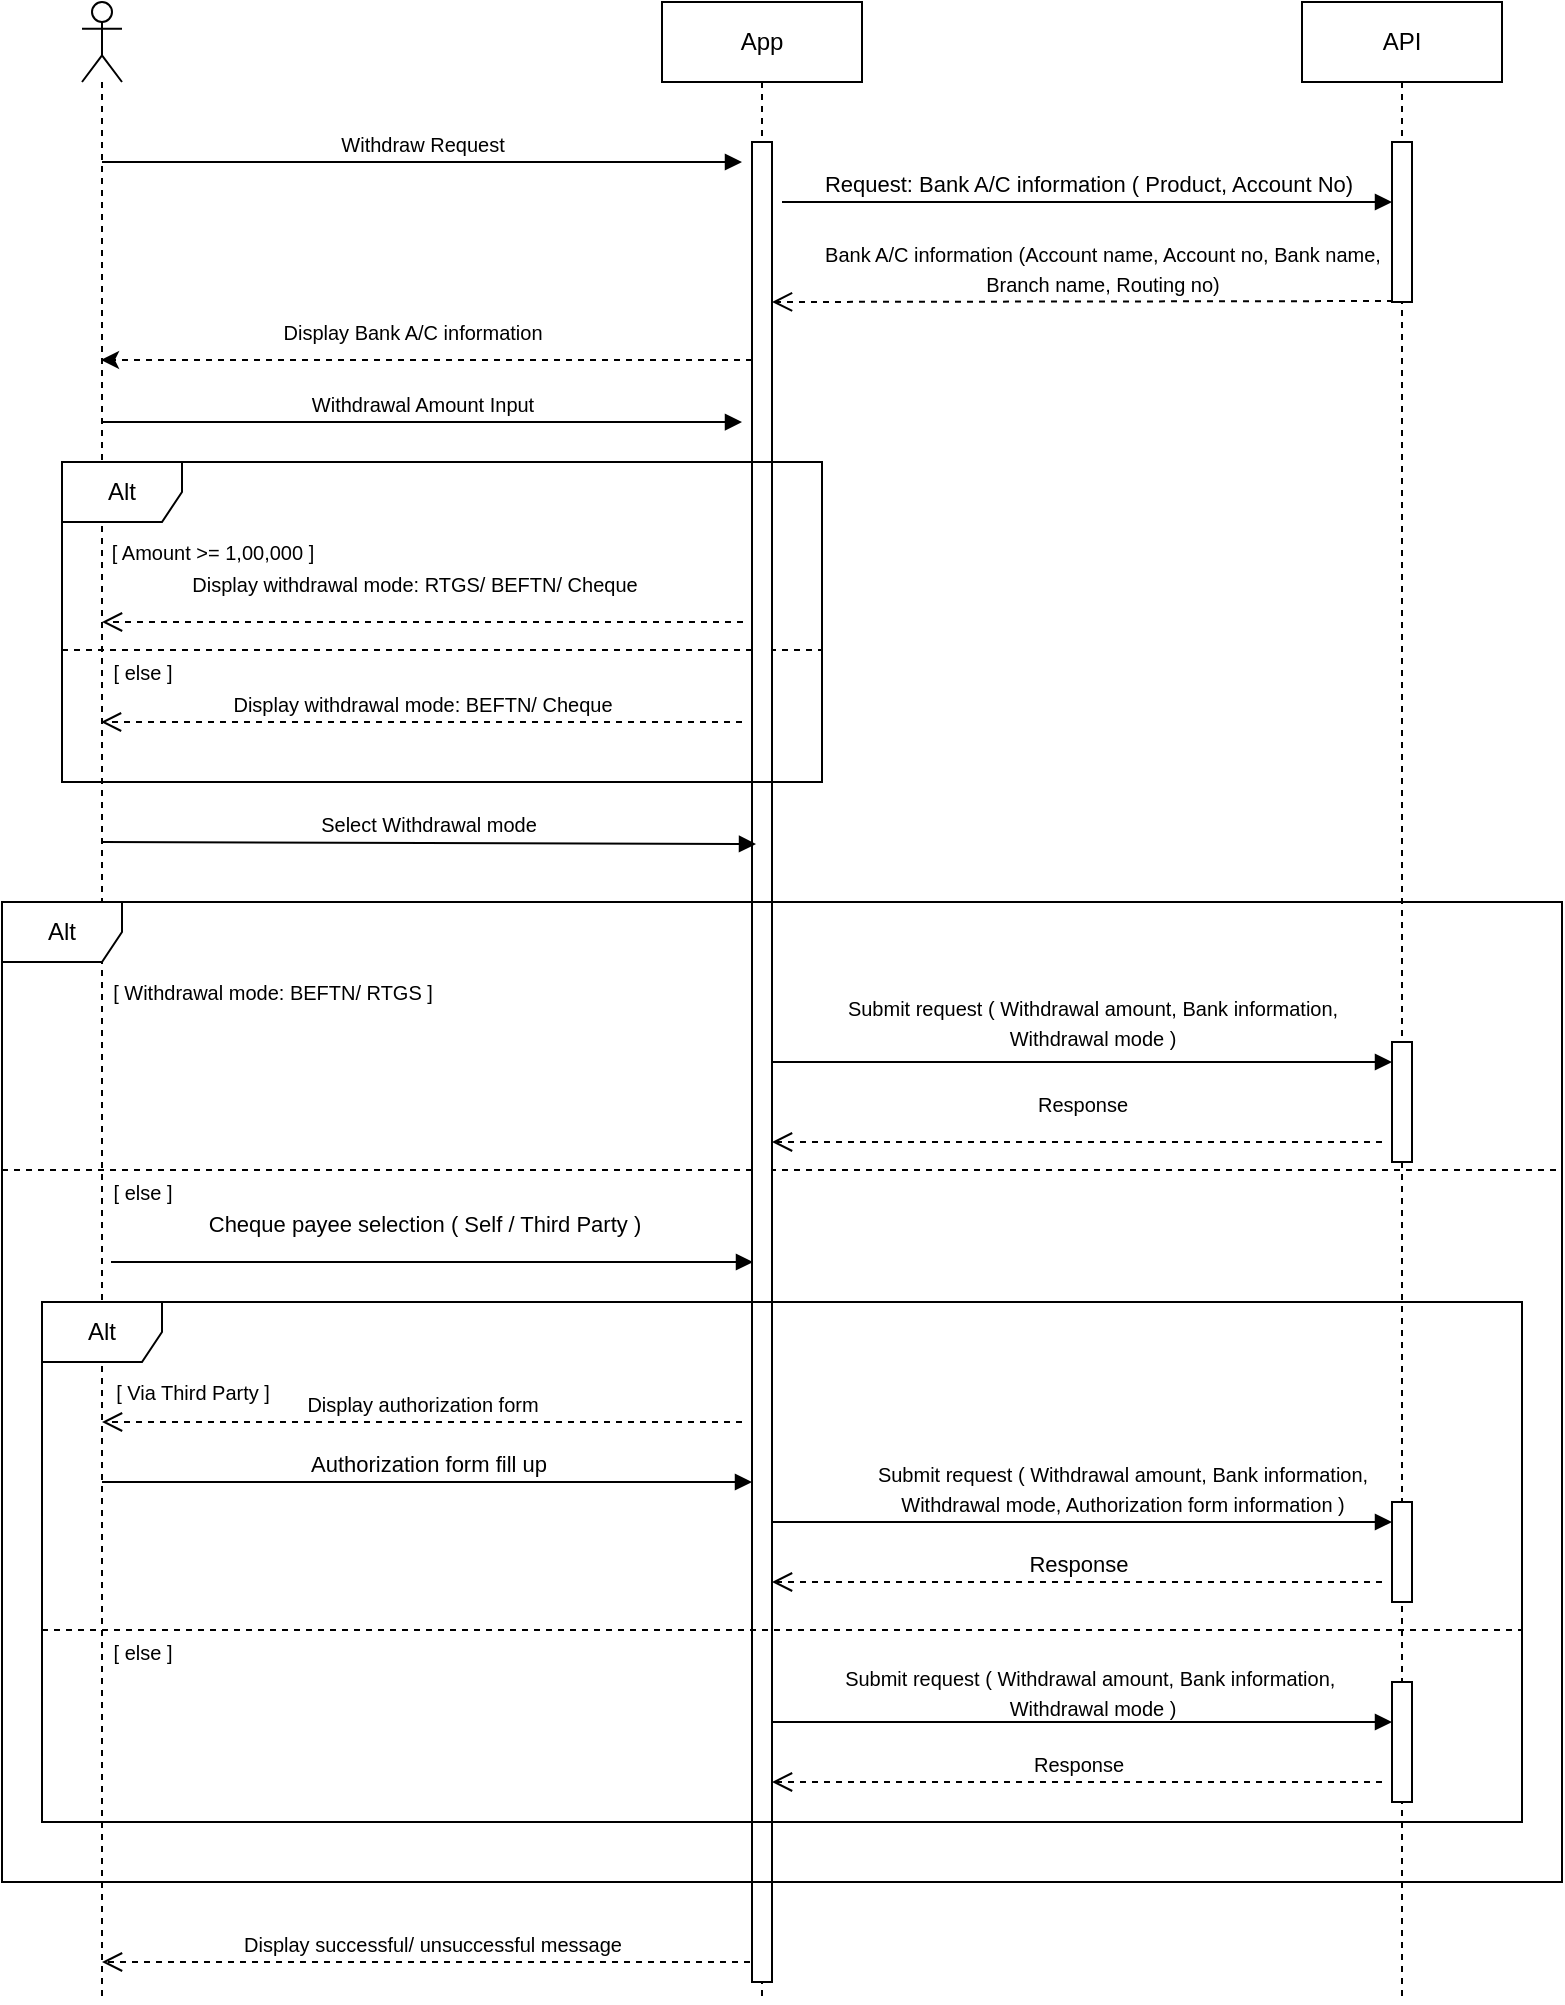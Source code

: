 <mxfile version="24.7.5">
  <diagram name="Page-1" id="2YBvvXClWsGukQMizWep">
    <mxGraphModel dx="1434" dy="780" grid="1" gridSize="10" guides="1" tooltips="1" connect="1" arrows="1" fold="1" page="1" pageScale="1" pageWidth="850" pageHeight="1100" math="0" shadow="0">
      <root>
        <mxCell id="0" />
        <mxCell id="1" parent="0" />
        <mxCell id="H9_4wdnQaWu5EiNkPN5X-51" value="&lt;font style=&quot;font-size: 10px;&quot;&gt;Display successful/ unsuccessful message&lt;/font&gt;" style="html=1;verticalAlign=bottom;endArrow=open;dashed=1;endSize=8;curved=0;rounded=0;" parent="1" target="H9_4wdnQaWu5EiNkPN5X-8" edge="1">
          <mxGeometry relative="1" as="geometry">
            <mxPoint x="420" y="1060" as="sourcePoint" />
            <mxPoint x="340" y="1060" as="targetPoint" />
          </mxGeometry>
        </mxCell>
        <mxCell id="H9_4wdnQaWu5EiNkPN5X-35" value="" style="line;strokeWidth=1;fillColor=none;align=left;verticalAlign=middle;spacingTop=-1;spacingLeft=3;spacingRight=3;rotatable=0;labelPosition=right;points=[];portConstraint=eastwest;strokeColor=inherit;dashed=1;" parent="1" vertex="1">
          <mxGeometry x="40" y="660" width="780" height="8" as="geometry" />
        </mxCell>
        <mxCell id="H9_4wdnQaWu5EiNkPN5X-25" value="" style="line;strokeWidth=1;fillColor=none;align=left;verticalAlign=middle;spacingTop=-1;spacingLeft=3;spacingRight=3;rotatable=0;labelPosition=right;points=[];portConstraint=eastwest;strokeColor=inherit;dashed=1;" parent="1" vertex="1">
          <mxGeometry x="70" y="400" width="380" height="8" as="geometry" />
        </mxCell>
        <mxCell id="H9_4wdnQaWu5EiNkPN5X-8" value="" style="shape=umlLifeline;perimeter=lifelinePerimeter;whiteSpace=wrap;html=1;container=1;dropTarget=0;collapsible=0;recursiveResize=0;outlineConnect=0;portConstraint=eastwest;newEdgeStyle={&quot;curved&quot;:0,&quot;rounded&quot;:0};participant=umlActor;" parent="1" vertex="1">
          <mxGeometry x="80" y="80" width="20" height="1000" as="geometry" />
        </mxCell>
        <mxCell id="H9_4wdnQaWu5EiNkPN5X-9" value="App" style="shape=umlLifeline;perimeter=lifelinePerimeter;whiteSpace=wrap;html=1;container=1;dropTarget=0;collapsible=0;recursiveResize=0;outlineConnect=0;portConstraint=eastwest;newEdgeStyle={&quot;curved&quot;:0,&quot;rounded&quot;:0};" parent="1" vertex="1">
          <mxGeometry x="370" y="80" width="100" height="1000" as="geometry" />
        </mxCell>
        <mxCell id="H9_4wdnQaWu5EiNkPN5X-11" value="" style="html=1;points=[[0,0,0,0,5],[0,1,0,0,-5],[1,0,0,0,5],[1,1,0,0,-5]];perimeter=orthogonalPerimeter;outlineConnect=0;targetShapes=umlLifeline;portConstraint=eastwest;newEdgeStyle={&quot;curved&quot;:0,&quot;rounded&quot;:0};" parent="H9_4wdnQaWu5EiNkPN5X-9" vertex="1">
          <mxGeometry x="45" y="70" width="10" height="920" as="geometry" />
        </mxCell>
        <mxCell id="H9_4wdnQaWu5EiNkPN5X-10" value="API" style="shape=umlLifeline;perimeter=lifelinePerimeter;whiteSpace=wrap;html=1;container=1;dropTarget=0;collapsible=0;recursiveResize=0;outlineConnect=0;portConstraint=eastwest;newEdgeStyle={&quot;curved&quot;:0,&quot;rounded&quot;:0};" parent="1" vertex="1">
          <mxGeometry x="690" y="80" width="100" height="1000" as="geometry" />
        </mxCell>
        <mxCell id="H9_4wdnQaWu5EiNkPN5X-12" value="" style="html=1;points=[[0,0,0,0,5],[0,1,0,0,-5],[1,0,0,0,5],[1,1,0,0,-5]];perimeter=orthogonalPerimeter;outlineConnect=0;targetShapes=umlLifeline;portConstraint=eastwest;newEdgeStyle={&quot;curved&quot;:0,&quot;rounded&quot;:0};" parent="H9_4wdnQaWu5EiNkPN5X-10" vertex="1">
          <mxGeometry x="45" y="70" width="10" height="80" as="geometry" />
        </mxCell>
        <mxCell id="H9_4wdnQaWu5EiNkPN5X-13" value="Request: Bank A/C information ( Product, Account No)" style="html=1;verticalAlign=bottom;endArrow=block;curved=0;rounded=0;entryX=0;entryY=0;entryDx=0;entryDy=5;" parent="1" edge="1">
          <mxGeometry relative="1" as="geometry">
            <mxPoint x="430" y="180" as="sourcePoint" />
            <mxPoint x="735" y="180" as="targetPoint" />
          </mxGeometry>
        </mxCell>
        <mxCell id="H9_4wdnQaWu5EiNkPN5X-14" value="" style="html=1;verticalAlign=bottom;endArrow=open;dashed=1;endSize=8;curved=0;rounded=0;" parent="1" edge="1">
          <mxGeometry relative="1" as="geometry">
            <mxPoint x="425" y="230" as="targetPoint" />
            <mxPoint x="735.5" y="229.5" as="sourcePoint" />
          </mxGeometry>
        </mxCell>
        <mxCell id="H9_4wdnQaWu5EiNkPN5X-16" value="&lt;span style=&quot;font-size: 10px;&quot;&gt;Bank A/C information (Account name, Account no, Bank name,&lt;/span&gt;&lt;div&gt;&lt;span style=&quot;font-size: 10px;&quot;&gt;Branch name, Routing no)&lt;/span&gt;&lt;/div&gt;" style="text;html=1;align=center;verticalAlign=middle;resizable=0;points=[];autosize=1;strokeColor=none;fillColor=none;" parent="1" vertex="1">
          <mxGeometry x="440" y="193" width="300" height="40" as="geometry" />
        </mxCell>
        <mxCell id="H9_4wdnQaWu5EiNkPN5X-17" style="edgeStyle=orthogonalEdgeStyle;rounded=0;orthogonalLoop=1;jettySize=auto;html=1;curved=0;dashed=1;" parent="1" edge="1">
          <mxGeometry relative="1" as="geometry">
            <mxPoint x="415" y="259" as="sourcePoint" />
            <mxPoint x="89.5" y="259" as="targetPoint" />
            <Array as="points">
              <mxPoint x="330" y="259" />
              <mxPoint x="330" y="259" />
            </Array>
          </mxGeometry>
        </mxCell>
        <mxCell id="H9_4wdnQaWu5EiNkPN5X-18" value="&lt;font style=&quot;font-size: 10px;&quot;&gt;Display Bank A/C information&lt;/font&gt;" style="text;html=1;align=center;verticalAlign=middle;resizable=0;points=[];autosize=1;strokeColor=none;fillColor=none;" parent="1" vertex="1">
          <mxGeometry x="170" y="230" width="150" height="30" as="geometry" />
        </mxCell>
        <mxCell id="H9_4wdnQaWu5EiNkPN5X-19" value="&lt;font style=&quot;font-size: 10px;&quot;&gt;Withdrawal Amount Input&lt;/font&gt;" style="html=1;verticalAlign=bottom;endArrow=block;curved=0;rounded=0;entryX=0.5;entryY=0.643;entryDx=0;entryDy=0;entryPerimeter=0;" parent="1" edge="1">
          <mxGeometry width="80" relative="1" as="geometry">
            <mxPoint x="90" y="290" as="sourcePoint" />
            <mxPoint x="410" y="290.04" as="targetPoint" />
          </mxGeometry>
        </mxCell>
        <mxCell id="H9_4wdnQaWu5EiNkPN5X-21" value="Alt" style="shape=umlFrame;whiteSpace=wrap;html=1;pointerEvents=0;" parent="1" vertex="1">
          <mxGeometry x="70" y="310" width="380" height="160" as="geometry" />
        </mxCell>
        <mxCell id="H9_4wdnQaWu5EiNkPN5X-22" value="&lt;font style=&quot;font-size: 10px;&quot;&gt;[ Amount &amp;gt;= 1,00,000 ]&lt;/font&gt;" style="text;html=1;align=center;verticalAlign=middle;resizable=0;points=[];autosize=1;strokeColor=none;fillColor=none;" parent="1" vertex="1">
          <mxGeometry x="85" y="340" width="120" height="30" as="geometry" />
        </mxCell>
        <mxCell id="H9_4wdnQaWu5EiNkPN5X-24" value="&lt;font style=&quot;font-size: 10px;&quot;&gt;Display withdrawal mode: RTGS/ BEFTN/ Cheque&lt;/font&gt;" style="html=1;verticalAlign=bottom;endArrow=open;dashed=1;endSize=8;curved=0;rounded=0;" parent="1" edge="1">
          <mxGeometry x="0.031" y="-10" relative="1" as="geometry">
            <mxPoint x="410.5" y="390" as="sourcePoint" />
            <mxPoint x="90" y="390" as="targetPoint" />
            <mxPoint as="offset" />
          </mxGeometry>
        </mxCell>
        <mxCell id="H9_4wdnQaWu5EiNkPN5X-26" value="&lt;font style=&quot;font-size: 10px;&quot;&gt;[ else ]&lt;/font&gt;" style="text;html=1;align=center;verticalAlign=middle;resizable=0;points=[];autosize=1;strokeColor=none;fillColor=none;" parent="1" vertex="1">
          <mxGeometry x="85" y="400" width="50" height="30" as="geometry" />
        </mxCell>
        <mxCell id="H9_4wdnQaWu5EiNkPN5X-27" value="&lt;font style=&quot;font-size: 10px;&quot;&gt;Display withdrawal mode: BEFTN/ Cheque&lt;/font&gt;" style="html=1;verticalAlign=bottom;endArrow=open;dashed=1;endSize=8;curved=0;rounded=0;" parent="1" edge="1">
          <mxGeometry relative="1" as="geometry">
            <mxPoint x="410" y="440" as="sourcePoint" />
            <mxPoint x="89.5" y="440" as="targetPoint" />
          </mxGeometry>
        </mxCell>
        <mxCell id="H9_4wdnQaWu5EiNkPN5X-28" value="Alt" style="shape=umlFrame;whiteSpace=wrap;html=1;pointerEvents=0;" parent="1" vertex="1">
          <mxGeometry x="40" y="530" width="780" height="490" as="geometry" />
        </mxCell>
        <mxCell id="H9_4wdnQaWu5EiNkPN5X-30" value="&lt;font style=&quot;font-size: 10px;&quot;&gt;[ Withdrawal mode: BEFTN/ RTGS ]&lt;/font&gt;" style="text;html=1;align=center;verticalAlign=middle;resizable=0;points=[];autosize=1;strokeColor=none;fillColor=none;" parent="1" vertex="1">
          <mxGeometry x="85" y="560" width="180" height="30" as="geometry" />
        </mxCell>
        <mxCell id="H9_4wdnQaWu5EiNkPN5X-31" value="" style="html=1;verticalAlign=bottom;endArrow=block;curved=0;rounded=0;" parent="1" edge="1">
          <mxGeometry width="80" relative="1" as="geometry">
            <mxPoint x="425" y="610" as="sourcePoint" />
            <mxPoint x="735" y="610" as="targetPoint" />
          </mxGeometry>
        </mxCell>
        <mxCell id="H9_4wdnQaWu5EiNkPN5X-32" value="" style="html=1;points=[[0,0,0,0,5],[0,1,0,0,-5],[1,0,0,0,5],[1,1,0,0,-5]];perimeter=orthogonalPerimeter;outlineConnect=0;targetShapes=umlLifeline;portConstraint=eastwest;newEdgeStyle={&quot;curved&quot;:0,&quot;rounded&quot;:0};" parent="1" vertex="1">
          <mxGeometry x="735" y="600" width="10" height="60" as="geometry" />
        </mxCell>
        <mxCell id="H9_4wdnQaWu5EiNkPN5X-33" value="&lt;span style=&quot;font-size: 10px;&quot;&gt;Submit request ( Withdrawal amount, Bank information,&lt;/span&gt;&lt;div&gt;&lt;span style=&quot;font-size: 10px;&quot;&gt;Withdrawal mode )&lt;/span&gt;&lt;/div&gt;" style="text;html=1;align=center;verticalAlign=middle;resizable=0;points=[];autosize=1;strokeColor=none;fillColor=none;" parent="1" vertex="1">
          <mxGeometry x="450" y="570" width="270" height="40" as="geometry" />
        </mxCell>
        <mxCell id="H9_4wdnQaWu5EiNkPN5X-34" value="&lt;font style=&quot;font-size: 10px;&quot;&gt;Response&lt;/font&gt;" style="html=1;verticalAlign=bottom;endArrow=open;dashed=1;endSize=8;curved=0;rounded=0;" parent="1" edge="1">
          <mxGeometry x="-0.016" y="-10" relative="1" as="geometry">
            <mxPoint x="730" y="650" as="sourcePoint" />
            <mxPoint x="425" y="650" as="targetPoint" />
            <mxPoint as="offset" />
          </mxGeometry>
        </mxCell>
        <mxCell id="H9_4wdnQaWu5EiNkPN5X-36" value="&lt;font style=&quot;font-size: 10px;&quot;&gt;[ else ]&lt;/font&gt;" style="text;html=1;align=center;verticalAlign=middle;resizable=0;points=[];autosize=1;strokeColor=none;fillColor=none;" parent="1" vertex="1">
          <mxGeometry x="85" y="660" width="50" height="30" as="geometry" />
        </mxCell>
        <mxCell id="H9_4wdnQaWu5EiNkPN5X-37" value="Cheque payee selection ( Self / Third Party )" style="html=1;verticalAlign=bottom;endArrow=block;curved=0;rounded=0;" parent="1" edge="1">
          <mxGeometry x="-0.031" y="10" width="80" relative="1" as="geometry">
            <mxPoint x="94.5" y="710" as="sourcePoint" />
            <mxPoint x="415.5" y="710" as="targetPoint" />
            <mxPoint x="1" as="offset" />
          </mxGeometry>
        </mxCell>
        <mxCell id="H9_4wdnQaWu5EiNkPN5X-39" value="Alt" style="shape=umlFrame;whiteSpace=wrap;html=1;pointerEvents=0;" parent="1" vertex="1">
          <mxGeometry x="60" y="730" width="740" height="260" as="geometry" />
        </mxCell>
        <mxCell id="H9_4wdnQaWu5EiNkPN5X-40" value="&lt;font style=&quot;font-size: 10px;&quot;&gt;[ Via Third Party ]&lt;/font&gt;" style="text;html=1;align=center;verticalAlign=middle;resizable=0;points=[];autosize=1;strokeColor=none;fillColor=none;" parent="1" vertex="1">
          <mxGeometry x="85" y="760" width="100" height="30" as="geometry" />
        </mxCell>
        <mxCell id="H9_4wdnQaWu5EiNkPN5X-41" value="&lt;font style=&quot;font-size: 10px;&quot;&gt;Display authorization form&lt;/font&gt;" style="html=1;verticalAlign=bottom;endArrow=open;dashed=1;endSize=8;curved=0;rounded=0;" parent="1" edge="1">
          <mxGeometry relative="1" as="geometry">
            <mxPoint x="410" y="790" as="sourcePoint" />
            <mxPoint x="90" y="790" as="targetPoint" />
          </mxGeometry>
        </mxCell>
        <mxCell id="H9_4wdnQaWu5EiNkPN5X-42" value="Authorization form fill up" style="html=1;verticalAlign=bottom;endArrow=block;curved=0;rounded=0;" parent="1" target="H9_4wdnQaWu5EiNkPN5X-11" edge="1">
          <mxGeometry width="80" relative="1" as="geometry">
            <mxPoint x="90" y="820" as="sourcePoint" />
            <mxPoint x="170" y="820" as="targetPoint" />
          </mxGeometry>
        </mxCell>
        <mxCell id="H9_4wdnQaWu5EiNkPN5X-43" value="" style="html=1;points=[[0,0,0,0,5],[0,1,0,0,-5],[1,0,0,0,5],[1,1,0,0,-5]];perimeter=orthogonalPerimeter;outlineConnect=0;targetShapes=umlLifeline;portConstraint=eastwest;newEdgeStyle={&quot;curved&quot;:0,&quot;rounded&quot;:0};" parent="1" vertex="1">
          <mxGeometry x="735" y="830" width="10" height="50" as="geometry" />
        </mxCell>
        <mxCell id="H9_4wdnQaWu5EiNkPN5X-44" value="" style="html=1;verticalAlign=bottom;endArrow=block;curved=0;rounded=0;" parent="1" edge="1">
          <mxGeometry width="80" relative="1" as="geometry">
            <mxPoint x="425" y="840" as="sourcePoint" />
            <mxPoint x="735" y="840" as="targetPoint" />
          </mxGeometry>
        </mxCell>
        <mxCell id="H9_4wdnQaWu5EiNkPN5X-45" value="Response" style="html=1;verticalAlign=bottom;endArrow=open;dashed=1;endSize=8;curved=0;rounded=0;" parent="1" target="H9_4wdnQaWu5EiNkPN5X-11" edge="1">
          <mxGeometry relative="1" as="geometry">
            <mxPoint x="730" y="870" as="sourcePoint" />
            <mxPoint x="650" y="870" as="targetPoint" />
          </mxGeometry>
        </mxCell>
        <mxCell id="H9_4wdnQaWu5EiNkPN5X-46" value="" style="line;strokeWidth=1;fillColor=none;align=left;verticalAlign=middle;spacingTop=-1;spacingLeft=3;spacingRight=3;rotatable=0;labelPosition=right;points=[];portConstraint=eastwest;strokeColor=inherit;dashed=1;" parent="1" vertex="1">
          <mxGeometry x="60" y="890" width="740" height="8" as="geometry" />
        </mxCell>
        <mxCell id="H9_4wdnQaWu5EiNkPN5X-47" value="&lt;font style=&quot;font-size: 10px;&quot;&gt;[ else ]&lt;/font&gt;" style="text;html=1;align=center;verticalAlign=middle;resizable=0;points=[];autosize=1;strokeColor=none;fillColor=none;" parent="1" vertex="1">
          <mxGeometry x="85" y="890" width="50" height="30" as="geometry" />
        </mxCell>
        <mxCell id="H9_4wdnQaWu5EiNkPN5X-48" value="" style="html=1;points=[[0,0,0,0,5],[0,1,0,0,-5],[1,0,0,0,5],[1,1,0,0,-5]];perimeter=orthogonalPerimeter;outlineConnect=0;targetShapes=umlLifeline;portConstraint=eastwest;newEdgeStyle={&quot;curved&quot;:0,&quot;rounded&quot;:0};" parent="1" vertex="1">
          <mxGeometry x="735" y="920" width="10" height="60" as="geometry" />
        </mxCell>
        <mxCell id="H9_4wdnQaWu5EiNkPN5X-49" value="" style="html=1;verticalAlign=bottom;endArrow=block;curved=0;rounded=0;" parent="1" edge="1">
          <mxGeometry width="80" relative="1" as="geometry">
            <mxPoint x="425" y="940" as="sourcePoint" />
            <mxPoint x="735" y="940" as="targetPoint" />
          </mxGeometry>
        </mxCell>
        <mxCell id="H9_4wdnQaWu5EiNkPN5X-50" value="&lt;font style=&quot;font-size: 10px;&quot;&gt;Response&lt;/font&gt;" style="html=1;verticalAlign=bottom;endArrow=open;dashed=1;endSize=8;curved=0;rounded=0;entryX=1;entryY=1;entryDx=0;entryDy=-5;entryPerimeter=0;" parent="1" edge="1">
          <mxGeometry relative="1" as="geometry">
            <mxPoint x="730" y="970" as="sourcePoint" />
            <mxPoint x="425" y="970" as="targetPoint" />
          </mxGeometry>
        </mxCell>
        <mxCell id="H9_4wdnQaWu5EiNkPN5X-53" value="&lt;font style=&quot;font-size: 10px;&quot;&gt;Withdraw Request&lt;/font&gt;" style="html=1;verticalAlign=bottom;endArrow=block;curved=0;rounded=0;" parent="1" source="H9_4wdnQaWu5EiNkPN5X-8" edge="1">
          <mxGeometry width="80" relative="1" as="geometry">
            <mxPoint x="330" y="160" as="sourcePoint" />
            <mxPoint x="410" y="160" as="targetPoint" />
          </mxGeometry>
        </mxCell>
        <mxCell id="sMN3Jm_nZXrrOU7xmv14-1" value="&lt;font style=&quot;font-size: 10px;&quot;&gt;Submit request ( Withdrawal amount, Bank information,&lt;/font&gt;&lt;div&gt;&lt;font style=&quot;font-size: 10px;&quot;&gt;Withdrawal mode, Authorization form information )&lt;/font&gt;&lt;/div&gt;" style="text;html=1;align=center;verticalAlign=middle;resizable=0;points=[];autosize=1;strokeColor=none;fillColor=none;" vertex="1" parent="1">
          <mxGeometry x="465" y="803" width="270" height="40" as="geometry" />
        </mxCell>
        <mxCell id="sMN3Jm_nZXrrOU7xmv14-2" value="&lt;font style=&quot;font-size: 10px;&quot;&gt;Submit request ( Withdrawal amount, Bank information,&amp;nbsp;&lt;/font&gt;&lt;div&gt;&lt;font style=&quot;font-size: 10px;&quot;&gt;Withdrawal mode )&lt;/font&gt;&lt;/div&gt;" style="text;html=1;align=center;verticalAlign=middle;resizable=0;points=[];autosize=1;strokeColor=none;fillColor=none;" vertex="1" parent="1">
          <mxGeometry x="450" y="905" width="270" height="40" as="geometry" />
        </mxCell>
        <mxCell id="sMN3Jm_nZXrrOU7xmv14-3" value="&lt;font style=&quot;font-size: 10px;&quot;&gt;Select Withdrawal mode&lt;/font&gt;" style="html=1;verticalAlign=bottom;endArrow=block;curved=0;rounded=0;entryX=0.47;entryY=0.421;entryDx=0;entryDy=0;entryPerimeter=0;" edge="1" parent="1" target="H9_4wdnQaWu5EiNkPN5X-9">
          <mxGeometry width="80" relative="1" as="geometry">
            <mxPoint x="90" y="500" as="sourcePoint" />
            <mxPoint x="170" y="500" as="targetPoint" />
          </mxGeometry>
        </mxCell>
      </root>
    </mxGraphModel>
  </diagram>
</mxfile>

